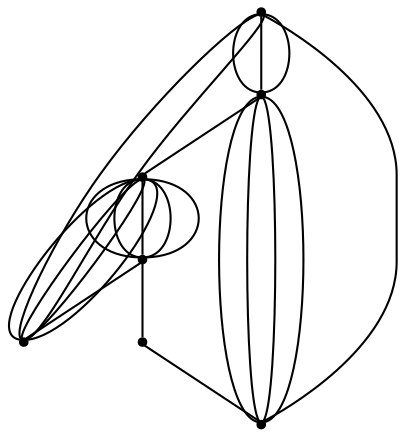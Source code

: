 graph {
  node [shape=point,comment="{\"directed\":false,\"doi\":\"10.4230/LIPIcs.GD.2024.35\",\"figure\":\"6 (1)\"}"]

  v0 [pos="1471.4514360680946,1138.6047434551126"]
  v1 [pos="1406.3027819024337,1138.6048706162169"]
  v2 [pos="1145.7084196230044,1138.6048706162169"]
  v3 [pos="1341.1541913325764,1138.6047434551126"]
  v4 [pos="1210.8569465970581,1138.6047434551126"]
  v5 [pos="1080.559829053147,1138.6047434551126"]
  v6 [pos="1276.0055371669152,1138.6048706162169"]

  v0 -- v3 [id="-1",pos="1471.4514360680946,1138.6047434551126 1464.3950046867621,1157.415939954108 1449.5493274788623,1172.2581840619596 1430.7336186335242,1179.3128278129482 1394.7511129393802,1192.8034765419245 1354.6481079364075,1174.5784927343034 1341.1541913325764,1138.6047434551126"]
  v1 -- v2 [id="-2",pos="1406.3027819024337,1138.6048706162169 1341.0889738359533,1066.6613140520724 1229.8844612663875,1061.1941495286576 1145.7084196230044,1138.6048706162169"]
  v1 -- v3 [id="-3",pos="1406.3027819024337,1138.6048706162169 1402.88654252301,1148.8550729212693 1394.8407830224992,1156.8990300646424 1384.587994752795,1160.314323007143 1366.598776971439,1166.310732047152 1347.1519433708718,1156.5896470975895 1341.1541913325764,1138.6047434551126"]
  v4 -- v2 [id="-4",pos="1210.8569465970581,1138.6047434551126 1207.4408662071432,1148.8550729212693 1199.3949795150252,1156.8990300646424 1189.142191245321,1160.314323007143 1171.1529734639653,1166.310732047152 1151.706139863398,1156.5896470975895 1145.7084196230044,1138.6048706162169"]
  v4 -- v5 [id="-5",pos="1210.8569465970581,1138.6047434551126 1203.8006424073326,1157.415939954108 1188.954965199433,1172.2581840619596 1170.1392563540949,1179.3128278129482 1134.1567506599506,1192.8034765419245 1094.0537456569782,1174.5784927343034 1080.559829053147,1138.6047434551126"]
  v0 -- v1 [id="-7",pos="1471.4514360680946,1138.6047434551126 1451.0925432497604,1142.675551890896 1451.0925432497604,1142.675551890896 1451.0925432497604,1142.675551890896 1426.66170651867,1142.6756790520005 1426.66170651867,1142.6756790520005 1426.66170651867,1142.6756790520005 1406.3027819024337,1138.6048706162169 1406.3027819024337,1138.6048706162169 1406.3027819024337,1138.6048706162169"]
  v5 -- v2 [id="-9",pos="1080.559829053147,1138.6047434551126 1100.9187854672848,1142.675551890896 1100.9187854672848,1142.675551890896 1100.9187854672848,1142.675551890896 1125.3494950067682,1142.6756790520005 1125.3494950067682,1142.6756790520005 1125.3494950067682,1142.6756790520005 1145.7084196230044,1138.6048706162169 1145.7084196230044,1138.6048706162169 1145.7084196230044,1138.6048706162169"]
  v0 -- v5 [id="-17",pos="1471.4514360680946,1138.6047434551126 1467.3796829427492,1049.0468307067697 1467.3796829427492,1049.0468307067697 1467.3796829427492,1049.0468307067697 1467.3796829427492,1032.7637241247398 1467.3796829427492,1032.7637241247398 1467.3796829427492,1032.7637241247398 1080.5598608510486,1032.7637241247398 1080.5598608510486,1032.7637241247398 1080.5598608510486,1032.7637241247398 1080.5598608510486,1049.046957867874 1080.5598608510486,1049.046957867874 1080.5598608510486,1049.046957867874 1096.8470005440377,1049.046957867874 1096.8470005440377,1049.046957867874 1096.8470005440377,1049.046957867874 1096.8470005440377,1032.7637241247398 1096.8470005440377,1032.7637241247398 1096.8470005440377,1032.7637241247398 1080.5598608510486,1032.7637241247398 1080.5598608510486,1032.7637241247398 1080.5598608510486,1032.7637241247398 1084.631645774296,1049.046957867874 1084.631645774296,1049.046957867874 1084.631645774296,1049.046957867874 1080.559829053147,1138.6047434551126 1080.559829053147,1138.6047434551126 1080.559829053147,1138.6047434551126"]
  v0 -- v1 [id="-18",pos="1471.4514360680946,1138.6047434551126 1451.0925432497604,1130.4631265835453 1451.0925432497604,1130.4631265835453 1451.0925432497604,1130.4631265835453 1426.66170651867,1130.4631265835453 1426.66170651867,1130.4631265835453 1426.66170651867,1130.4631265835453 1406.3027819024337,1138.6048706162169 1406.3027819024337,1138.6048706162169 1406.3027819024337,1138.6048706162169"]
  v5 -- v2 [id="-19",pos="1080.559829053147,1138.6047434551126 1100.9187854672848,1150.8171687624633 1100.9187854672848,1150.8171687624633 1100.9187854672848,1150.8171687624633 1125.3494950067682,1150.8171687624633 1125.3494950067682,1150.8171687624633 1125.3494950067682,1150.8171687624633 1145.7084196230044,1138.6048706162169 1145.7084196230044,1138.6048706162169 1145.7084196230044,1138.6048706162169"]
  v0 -- v5 [id="-23",pos="1471.4514360680946,1138.6047434551126 1467.3796829427492,1228.1625926229033 1467.3796829427492,1228.1625926229033 1467.3796829427492,1228.1625926229033 1467.3796829427492,1244.4457627854854 1467.3796829427492,1244.4457627854854 1467.3796829427492,1244.4457627854854 1080.5598608510486,1244.4457627854854 1080.5598608510486,1244.4457627854854 1080.5598608510486,1244.4457627854854 1080.5598608510486,1228.162529042351 1080.5598608510486,1228.162529042351 1080.5598608510486,1228.162529042351 1096.8470005440377,1228.162529042351 1096.8470005440377,1228.162529042351 1096.8470005440377,1228.162529042351 1096.8470005440377,1244.4457627854854 1096.8470005440377,1244.4457627854854 1096.8470005440377,1244.4457627854854 1080.5598608510486,1244.4457627854854 1080.5598608510486,1244.4457627854854 1080.5598608510486,1244.4457627854854 1084.631645774296,1228.162529042351 1084.631645774296,1228.162529042351 1084.631645774296,1228.162529042351 1080.559829053147,1138.6047434551126 1080.559829053147,1138.6047434551126 1080.559829053147,1138.6047434551126"]
  v2 -- v4 [id="-27",pos="1145.7084196230044,1138.6048706162169 1166.0673442392404,1142.675551890896 1166.0673442392404,1142.675551890896 1166.0673442392404,1142.675551890896 1190.4980537787237,1142.6756790520005 1190.4980537787237,1142.6756790520005 1190.4980537787237,1142.6756790520005 1210.8569465970581,1138.6047434551126 1210.8569465970581,1138.6047434551126 1210.8569465970581,1138.6047434551126"]
  v2 -- v4 [id="-28",pos="1145.7084196230044,1138.6048706162169 1166.0673442392404,1126.392318147762 1166.0673442392404,1126.392318147762 1166.0673442392404,1126.392318147762 1190.4980537787237,1126.392318147762 1190.4980537787237,1126.392318147762 1190.4980537787237,1126.392318147762 1210.8569465970581,1138.6047434551126 1210.8569465970581,1138.6047434551126 1210.8569465970581,1138.6047434551126"]
  v2 -- v4 [id="-30",pos="1145.7084196230044,1138.6048706162169 1166.0673442392404,1150.8171687624633 1166.0673442392404,1150.8171687624633 1166.0673442392404,1150.8171687624633 1190.4980537787237,1150.8171687624633 1190.4980537787237,1150.8171687624633 1190.4980537787237,1150.8171687624633 1210.8569465970581,1138.6047434551126 1210.8569465970581,1138.6047434551126 1210.8569465970581,1138.6047434551126"]
  v0 -- v1 [id="-32",pos="1471.4514360680946,1138.6047434551126 1451.092416058153,1150.8171687624633 1451.092416058153,1150.8171687624633 1451.092416058153,1150.8171687624633 1426.66170651867,1150.8171687624633 1426.66170651867,1150.8171687624633 1426.66170651867,1150.8171687624633 1406.3027819024337,1138.6048706162169 1406.3027819024337,1138.6048706162169 1406.3027819024337,1138.6048706162169"]
  v2 -- v5 [id="-33",pos="1145.7084196230044,1138.6048706162169 1125.3494950067682,1126.392318147762 1125.3494950067682,1126.392318147762 1125.3494950067682,1126.392318147762 1100.9187854672848,1126.392318147762 1100.9187854672848,1126.392318147762 1100.9187854672848,1126.392318147762 1080.559829053147,1138.6047434551126 1080.559829053147,1138.6047434551126 1080.559829053147,1138.6047434551126"]
  v4 -- v6 [id="-37",pos="1210.8569465970581,1138.6047434551126 1276.0055371669152,1138.6048706162169 1276.0055371669152,1138.6048706162169 1276.0055371669152,1138.6048706162169"]
  v2 -- v4 [id="-38",pos="1145.7084196230044,1138.6048706162169 1166.0673442392404,1134.533935019329 1166.0673442392404,1134.533935019329 1166.0673442392404,1134.533935019329 1190.4980537787237,1134.5340621804335 1190.4980537787237,1134.5340621804335 1190.4980537787237,1134.5340621804335 1210.8569465970581,1138.6047434551126 1210.8569465970581,1138.6047434551126 1210.8569465970581,1138.6047434551126"]
  v3 -- v1 [id="-44",pos="1341.1541913325764,1138.6047434551126 1361.5131477467144,1138.6047434551126 1361.5131477467144,1138.6047434551126 1361.5131477467144,1138.6047434551126 1385.9438572861975,1138.6047434551126 1385.9438572861975,1138.6047434551126 1385.9438572861975,1138.6047434551126 1406.3027819024337,1138.6048706162169 1406.3027819024337,1138.6048706162169 1406.3027819024337,1138.6048706162169"]
  v3 -- v1 [id="-45",pos="1341.1541913325764,1138.6047434551126 1361.5131477467144,1130.4631265835453 1361.5131477467144,1130.4631265835453 1361.5131477467144,1130.4631265835453 1385.9438572861975,1130.4631265835453 1385.9438572861975,1130.4631265835453 1385.9438572861975,1130.4631265835453 1406.3027819024337,1138.6048706162169 1406.3027819024337,1138.6048706162169 1406.3027819024337,1138.6048706162169"]
  v6 -- v3 [id="-47",pos="1276.0055371669152,1138.6048706162169 1341.1541913325764,1138.6047434551126 1341.1541913325764,1138.6047434551126 1341.1541913325764,1138.6047434551126"]
  v3 -- v1 [id="-54",pos="1341.1541913325764,1138.6047434551126 1361.5131477467144,1146.7463603266797 1361.5131477467144,1146.7463603266797 1361.5131477467144,1146.7463603266797 1385.9438572861975,1146.7463603266797 1385.9438572861975,1146.7463603266797 1385.9438572861975,1146.7463603266797 1406.3027819024337,1138.6048706162169 1406.3027819024337,1138.6048706162169 1406.3027819024337,1138.6048706162169"]
  v5 -- v2 [id="-57",pos="1080.559829053147,1138.6047434551126 1100.9187854672848,1134.533935019329 1100.9187854672848,1134.533935019329 1100.9187854672848,1134.533935019329 1125.3494950067682,1134.5340621804335 1125.3494950067682,1134.5340621804335 1125.3494950067682,1134.5340621804335 1145.7084196230044,1138.6048706162169 1145.7084196230044,1138.6048706162169 1145.7084196230044,1138.6048706162169"]
}